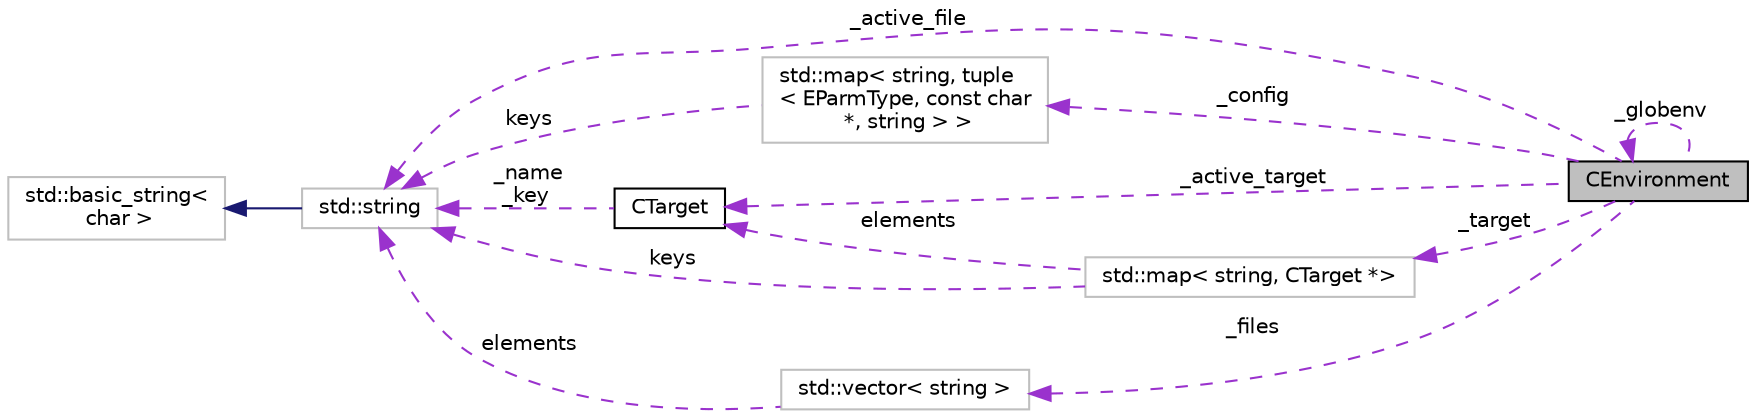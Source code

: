 digraph "CEnvironment"
{
  edge [fontname="Helvetica",fontsize="10",labelfontname="Helvetica",labelfontsize="10"];
  node [fontname="Helvetica",fontsize="10",shape=record];
  rankdir="LR";
  Node1 [label="CEnvironment",height=0.2,width=0.4,color="black", fillcolor="grey75", style="filled", fontcolor="black"];
  Node1 -> Node1 [dir="back",color="darkorchid3",fontsize="10",style="dashed",label=" _globenv" ,fontname="Helvetica"];
  Node2 -> Node1 [dir="back",color="darkorchid3",fontsize="10",style="dashed",label=" _active_target" ,fontname="Helvetica"];
  Node2 [label="CTarget",height=0.2,width=0.4,color="black", fillcolor="white", style="filled",URL="$classCTarget.html",tooltip="SnuPL target architecture. "];
  Node3 -> Node2 [dir="back",color="darkorchid3",fontsize="10",style="dashed",label=" _name\n_key" ,fontname="Helvetica"];
  Node3 [label="std::string",height=0.2,width=0.4,color="grey75", fillcolor="white", style="filled",tooltip="STL class. "];
  Node4 -> Node3 [dir="back",color="midnightblue",fontsize="10",style="solid",fontname="Helvetica"];
  Node4 [label="std::basic_string\<\l char \>",height=0.2,width=0.4,color="grey75", fillcolor="white", style="filled",tooltip="STL class. "];
  Node5 -> Node1 [dir="back",color="darkorchid3",fontsize="10",style="dashed",label=" _config" ,fontname="Helvetica"];
  Node5 [label="std::map\< string, tuple\l\< EParmType, const char\l *, string \> \>",height=0.2,width=0.4,color="grey75", fillcolor="white", style="filled"];
  Node3 -> Node5 [dir="back",color="darkorchid3",fontsize="10",style="dashed",label=" keys" ,fontname="Helvetica"];
  Node3 -> Node1 [dir="back",color="darkorchid3",fontsize="10",style="dashed",label=" _active_file" ,fontname="Helvetica"];
  Node6 -> Node1 [dir="back",color="darkorchid3",fontsize="10",style="dashed",label=" _files" ,fontname="Helvetica"];
  Node6 [label="std::vector\< string \>",height=0.2,width=0.4,color="grey75", fillcolor="white", style="filled"];
  Node3 -> Node6 [dir="back",color="darkorchid3",fontsize="10",style="dashed",label=" elements" ,fontname="Helvetica"];
  Node7 -> Node1 [dir="back",color="darkorchid3",fontsize="10",style="dashed",label=" _target" ,fontname="Helvetica"];
  Node7 [label="std::map\< string, CTarget *\>",height=0.2,width=0.4,color="grey75", fillcolor="white", style="filled"];
  Node2 -> Node7 [dir="back",color="darkorchid3",fontsize="10",style="dashed",label=" elements" ,fontname="Helvetica"];
  Node3 -> Node7 [dir="back",color="darkorchid3",fontsize="10",style="dashed",label=" keys" ,fontname="Helvetica"];
}
